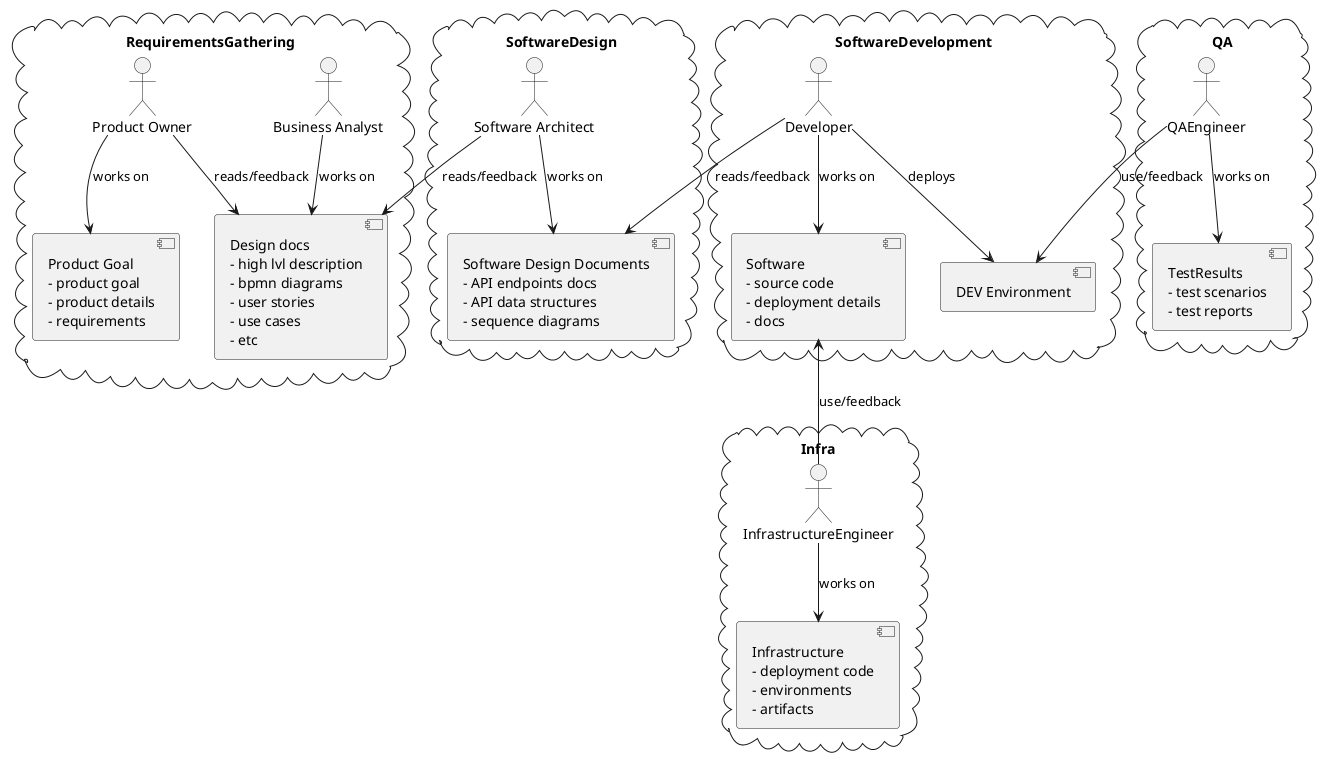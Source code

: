 @startuml


cloud RequirementsGathering {
    actor "Product Owner" as PO
    component ProductGoal [
        Product Goal
        - product goal
        - product details
        - requirements
    ]
    PO --> ProductGoal: works on

    component Requirements [
        Design docs
        - high lvl description
        - bpmn diagrams
        - user stories
        - use cases
        - etc
    ]
    PO --> Requirements: reads/feedback

    actor "Business Analyst" as BA


    BA --> Requirements: works on
}


cloud SoftwareDesign {
    actor "Software Architect" as SA
    SA --> Requirements:  reads/feedback

    component SoftwareDesignDocuments [
        Software Design Documents
        - API endpoints docs
        - API data structures
        - sequence diagrams
    ]
    SA --> SoftwareDesignDocuments: works on
}


cloud SoftwareDevelopment {
    actor Developer

    component Software [
        Software
        - source code
        - deployment details
        - docs
    ]

    Developer --> SoftwareDesignDocuments: reads/feedback
    Developer --> Software: works on


    component DEVEnvironment [
        DEV Environment
    ]
    Developer --> DEVEnvironment: deploys
}

cloud QA {
    actor QAEngineer

    component TestResults [
        TestResults
        - test scenarios
        - test reports
    ]

    QAEngineer --> DEVEnvironment: use/feedback
    QAEngineer --> TestResults: works on
}

cloud Infra {
    actor InfrastructureEngineer

    component Infrastructure [
        Infrastructure
        - deployment code
        - environments
        - artifacts
    ]

    InfrastructureEngineer -up-> Software: use/feedback
    InfrastructureEngineer --> Infrastructure: works on

}



@enduml
